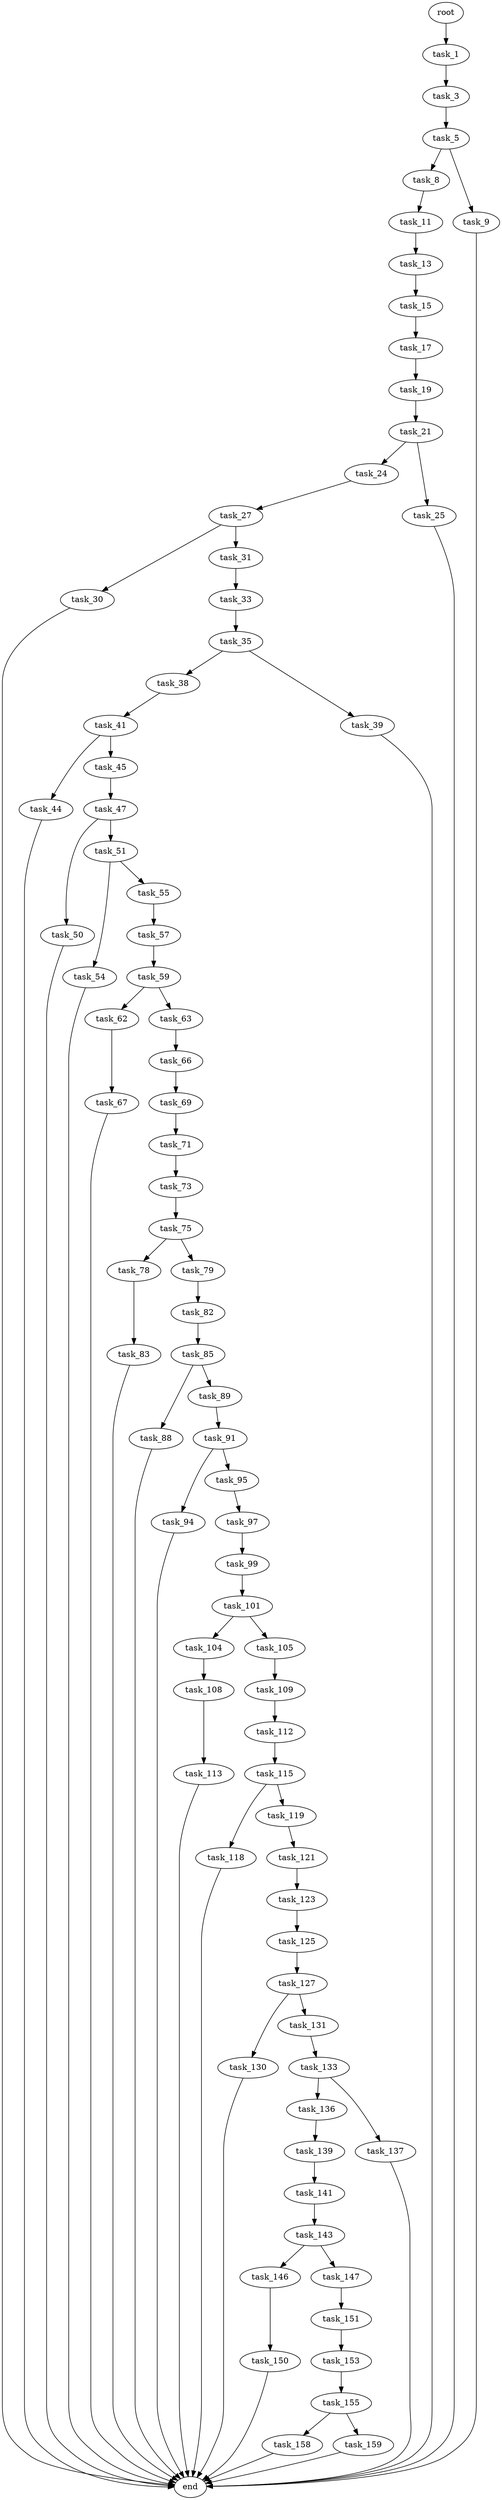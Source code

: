 digraph G {
  root [size="0.000000"];
  task_1 [size="2884933972.000000"];
  task_3 [size="14657580474.000000"];
  task_5 [size="1257512292.000000"];
  task_8 [size="28991029248.000000"];
  task_9 [size="231928233984.000000"];
  task_11 [size="223871282344.000000"];
  end [size="0.000000"];
  task_13 [size="231928233984.000000"];
  task_15 [size="19253157928.000000"];
  task_17 [size="12760912304.000000"];
  task_19 [size="460860420554.000000"];
  task_21 [size="54904181357.000000"];
  task_24 [size="231928233984.000000"];
  task_25 [size="68719476736.000000"];
  task_27 [size="108189621989.000000"];
  task_30 [size="2711809330.000000"];
  task_31 [size="104799416844.000000"];
  task_33 [size="134217728000.000000"];
  task_35 [size="6098604615.000000"];
  task_38 [size="134217728000.000000"];
  task_39 [size="1371765354.000000"];
  task_41 [size="8684283480.000000"];
  task_44 [size="101091540472.000000"];
  task_45 [size="8589934592.000000"];
  task_47 [size="53096969293.000000"];
  task_50 [size="3178291409.000000"];
  task_51 [size="24562514300.000000"];
  task_54 [size="16385357916.000000"];
  task_55 [size="20692889396.000000"];
  task_57 [size="45029340174.000000"];
  task_59 [size="28991029248.000000"];
  task_62 [size="782757789696.000000"];
  task_63 [size="49207356216.000000"];
  task_67 [size="5826747543.000000"];
  task_66 [size="1073741824000.000000"];
  task_69 [size="736782356.000000"];
  task_71 [size="15043670229.000000"];
  task_73 [size="28991029248.000000"];
  task_75 [size="4400399278.000000"];
  task_78 [size="322043308089.000000"];
  task_79 [size="134217728000.000000"];
  task_83 [size="823432299278.000000"];
  task_82 [size="6075256673.000000"];
  task_85 [size="549755813888.000000"];
  task_88 [size="368293445632.000000"];
  task_89 [size="10193404333.000000"];
  task_91 [size="1689276701.000000"];
  task_94 [size="514741592196.000000"];
  task_95 [size="35350187820.000000"];
  task_97 [size="9997457497.000000"];
  task_99 [size="210396509677.000000"];
  task_101 [size="28991029248.000000"];
  task_104 [size="17628734771.000000"];
  task_105 [size="8589934592.000000"];
  task_108 [size="368293445632.000000"];
  task_109 [size="95513598288.000000"];
  task_113 [size="549755813888.000000"];
  task_112 [size="98291912232.000000"];
  task_115 [size="4211548945.000000"];
  task_118 [size="8589934592.000000"];
  task_119 [size="9304676461.000000"];
  task_121 [size="24806720668.000000"];
  task_123 [size="6925078762.000000"];
  task_125 [size="744293579.000000"];
  task_127 [size="24942048127.000000"];
  task_130 [size="58746701449.000000"];
  task_131 [size="76425335589.000000"];
  task_133 [size="1350927906483.000000"];
  task_136 [size="9026465627.000000"];
  task_137 [size="1220168971.000000"];
  task_139 [size="1073741824000.000000"];
  task_141 [size="782757789696.000000"];
  task_143 [size="60637987884.000000"];
  task_146 [size="1073741824000.000000"];
  task_147 [size="68719476736.000000"];
  task_150 [size="1882899600.000000"];
  task_151 [size="782757789696.000000"];
  task_153 [size="25821675352.000000"];
  task_155 [size="549755813888.000000"];
  task_158 [size="22274078140.000000"];
  task_159 [size="1073741824000.000000"];

  root -> task_1 [size="1.000000"];
  task_1 -> task_3 [size="134217728.000000"];
  task_3 -> task_5 [size="679477248.000000"];
  task_5 -> task_8 [size="134217728.000000"];
  task_5 -> task_9 [size="134217728.000000"];
  task_8 -> task_11 [size="75497472.000000"];
  task_9 -> end [size="1.000000"];
  task_11 -> task_13 [size="679477248.000000"];
  task_13 -> task_15 [size="301989888.000000"];
  task_15 -> task_17 [size="679477248.000000"];
  task_17 -> task_19 [size="33554432.000000"];
  task_19 -> task_21 [size="411041792.000000"];
  task_21 -> task_24 [size="75497472.000000"];
  task_21 -> task_25 [size="75497472.000000"];
  task_24 -> task_27 [size="301989888.000000"];
  task_25 -> end [size="1.000000"];
  task_27 -> task_30 [size="75497472.000000"];
  task_27 -> task_31 [size="75497472.000000"];
  task_30 -> end [size="1.000000"];
  task_31 -> task_33 [size="134217728.000000"];
  task_33 -> task_35 [size="209715200.000000"];
  task_35 -> task_38 [size="209715200.000000"];
  task_35 -> task_39 [size="209715200.000000"];
  task_38 -> task_41 [size="209715200.000000"];
  task_39 -> end [size="1.000000"];
  task_41 -> task_44 [size="411041792.000000"];
  task_41 -> task_45 [size="411041792.000000"];
  task_44 -> end [size="1.000000"];
  task_45 -> task_47 [size="33554432.000000"];
  task_47 -> task_50 [size="75497472.000000"];
  task_47 -> task_51 [size="75497472.000000"];
  task_50 -> end [size="1.000000"];
  task_51 -> task_54 [size="679477248.000000"];
  task_51 -> task_55 [size="679477248.000000"];
  task_54 -> end [size="1.000000"];
  task_55 -> task_57 [size="536870912.000000"];
  task_57 -> task_59 [size="75497472.000000"];
  task_59 -> task_62 [size="75497472.000000"];
  task_59 -> task_63 [size="75497472.000000"];
  task_62 -> task_67 [size="679477248.000000"];
  task_63 -> task_66 [size="838860800.000000"];
  task_67 -> end [size="1.000000"];
  task_66 -> task_69 [size="838860800.000000"];
  task_69 -> task_71 [size="33554432.000000"];
  task_71 -> task_73 [size="679477248.000000"];
  task_73 -> task_75 [size="75497472.000000"];
  task_75 -> task_78 [size="411041792.000000"];
  task_75 -> task_79 [size="411041792.000000"];
  task_78 -> task_83 [size="411041792.000000"];
  task_79 -> task_82 [size="209715200.000000"];
  task_83 -> end [size="1.000000"];
  task_82 -> task_85 [size="209715200.000000"];
  task_85 -> task_88 [size="536870912.000000"];
  task_85 -> task_89 [size="536870912.000000"];
  task_88 -> end [size="1.000000"];
  task_89 -> task_91 [size="209715200.000000"];
  task_91 -> task_94 [size="33554432.000000"];
  task_91 -> task_95 [size="33554432.000000"];
  task_94 -> end [size="1.000000"];
  task_95 -> task_97 [size="134217728.000000"];
  task_97 -> task_99 [size="301989888.000000"];
  task_99 -> task_101 [size="301989888.000000"];
  task_101 -> task_104 [size="75497472.000000"];
  task_101 -> task_105 [size="75497472.000000"];
  task_104 -> task_108 [size="411041792.000000"];
  task_105 -> task_109 [size="33554432.000000"];
  task_108 -> task_113 [size="411041792.000000"];
  task_109 -> task_112 [size="134217728.000000"];
  task_113 -> end [size="1.000000"];
  task_112 -> task_115 [size="134217728.000000"];
  task_115 -> task_118 [size="75497472.000000"];
  task_115 -> task_119 [size="75497472.000000"];
  task_118 -> end [size="1.000000"];
  task_119 -> task_121 [size="301989888.000000"];
  task_121 -> task_123 [size="679477248.000000"];
  task_123 -> task_125 [size="33554432.000000"];
  task_125 -> task_127 [size="33554432.000000"];
  task_127 -> task_130 [size="411041792.000000"];
  task_127 -> task_131 [size="411041792.000000"];
  task_130 -> end [size="1.000000"];
  task_131 -> task_133 [size="75497472.000000"];
  task_133 -> task_136 [size="838860800.000000"];
  task_133 -> task_137 [size="838860800.000000"];
  task_136 -> task_139 [size="33554432.000000"];
  task_137 -> end [size="1.000000"];
  task_139 -> task_141 [size="838860800.000000"];
  task_141 -> task_143 [size="679477248.000000"];
  task_143 -> task_146 [size="75497472.000000"];
  task_143 -> task_147 [size="75497472.000000"];
  task_146 -> task_150 [size="838860800.000000"];
  task_147 -> task_151 [size="134217728.000000"];
  task_150 -> end [size="1.000000"];
  task_151 -> task_153 [size="679477248.000000"];
  task_153 -> task_155 [size="536870912.000000"];
  task_155 -> task_158 [size="536870912.000000"];
  task_155 -> task_159 [size="536870912.000000"];
  task_158 -> end [size="1.000000"];
  task_159 -> end [size="1.000000"];
}

